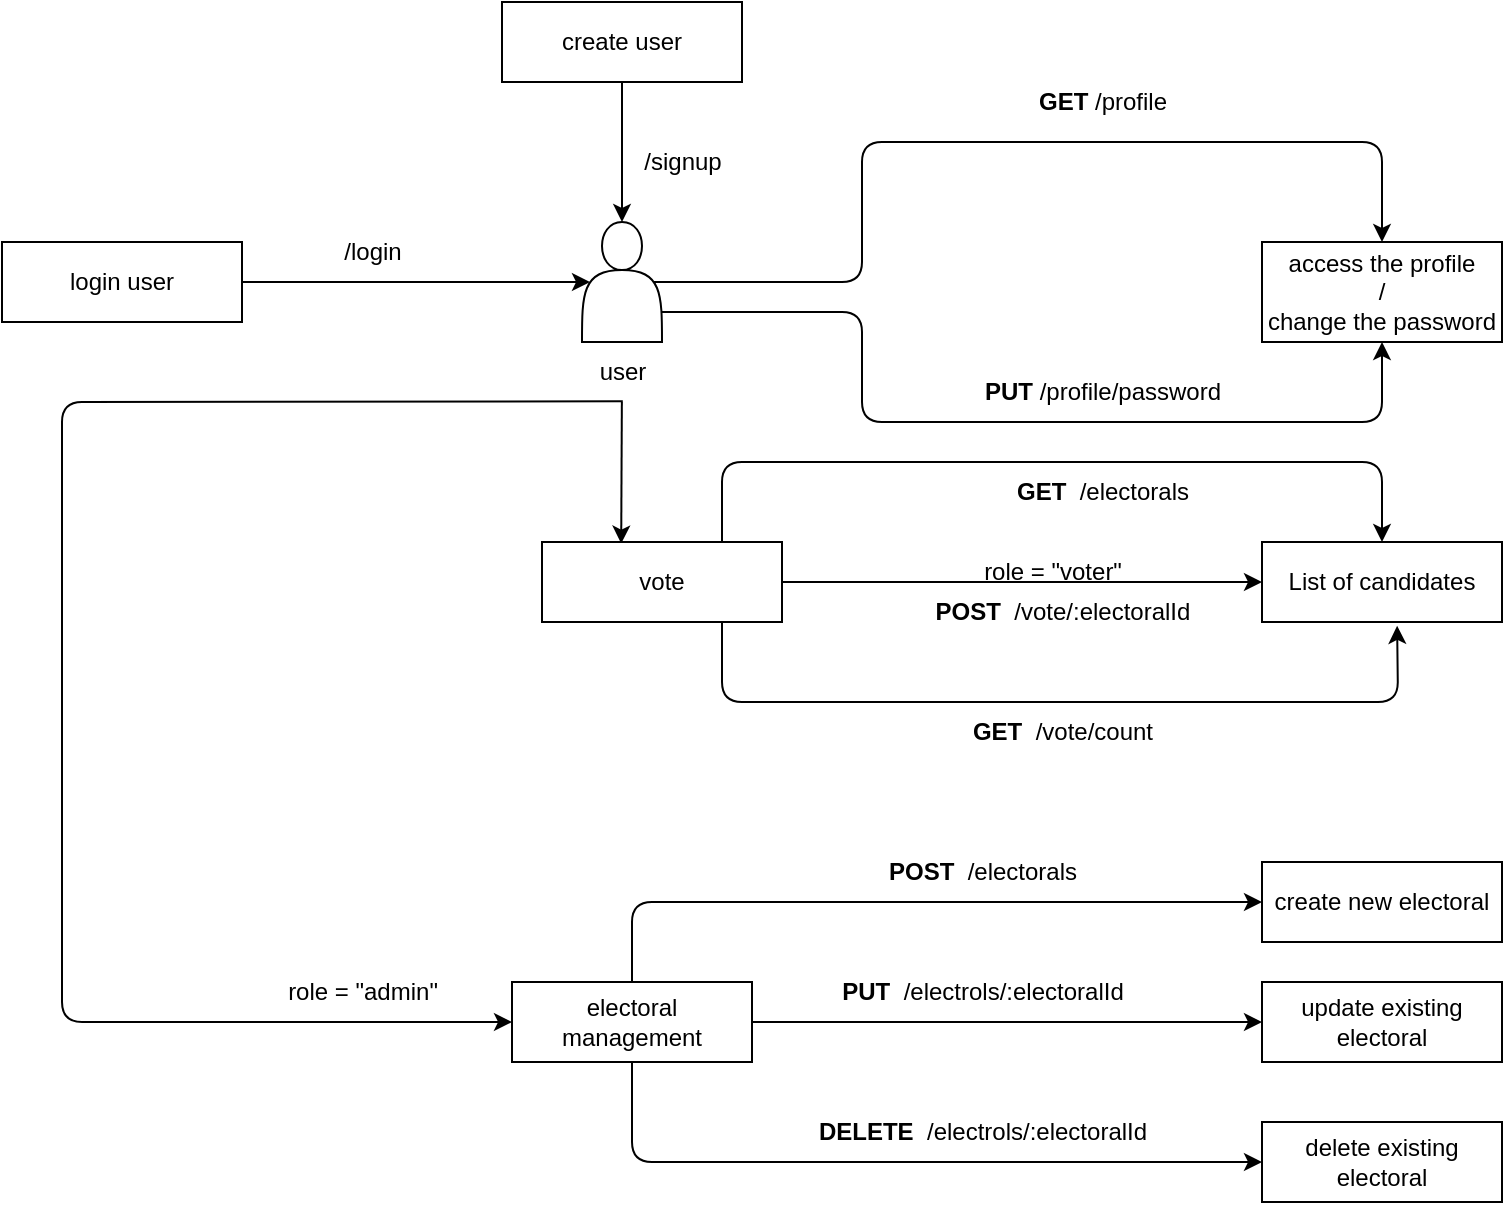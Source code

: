 <mxfile>
    <diagram id="h1gjajC3QV4kVjOn2N1Q" name="Page-1">
        <mxGraphModel dx="1002" dy="563" grid="1" gridSize="10" guides="1" tooltips="1" connect="1" arrows="1" fold="1" page="1" pageScale="1" pageWidth="850" pageHeight="1100" math="0" shadow="0">
            <root>
                <mxCell id="0"/>
                <mxCell id="1" parent="0"/>
                <mxCell id="5" style="edgeStyle=none;html=1;exitX=1;exitY=0.5;exitDx=0;exitDy=0;entryX=0.1;entryY=0.5;entryDx=0;entryDy=0;entryPerimeter=0;" edge="1" parent="1" source="2" target="3">
                    <mxGeometry relative="1" as="geometry"/>
                </mxCell>
                <mxCell id="2" value="login user" style="rounded=0;whiteSpace=wrap;html=1;" vertex="1" parent="1">
                    <mxGeometry x="50" y="130" width="120" height="40" as="geometry"/>
                </mxCell>
                <mxCell id="22" style="edgeStyle=none;html=1;exitX=0.9;exitY=0.5;exitDx=0;exitDy=0;exitPerimeter=0;entryX=0.5;entryY=0;entryDx=0;entryDy=0;" edge="1" parent="1" source="3" target="11">
                    <mxGeometry relative="1" as="geometry">
                        <Array as="points">
                            <mxPoint x="480" y="150"/>
                            <mxPoint x="480" y="80"/>
                            <mxPoint x="740" y="80"/>
                        </Array>
                    </mxGeometry>
                </mxCell>
                <mxCell id="23" style="edgeStyle=none;html=1;exitX=1;exitY=0.75;exitDx=0;exitDy=0;entryX=0.5;entryY=1;entryDx=0;entryDy=0;" edge="1" parent="1" source="3" target="11">
                    <mxGeometry relative="1" as="geometry">
                        <Array as="points">
                            <mxPoint x="480" y="165"/>
                            <mxPoint x="480" y="220"/>
                            <mxPoint x="740" y="220"/>
                        </Array>
                    </mxGeometry>
                </mxCell>
                <mxCell id="33" style="edgeStyle=none;html=1;exitX=0.508;exitY=0.987;exitDx=0;exitDy=0;entryX=0;entryY=0.5;entryDx=0;entryDy=0;exitPerimeter=0;" edge="1" parent="1" source="4" target="34">
                    <mxGeometry relative="1" as="geometry">
                        <mxPoint x="60" y="460" as="targetPoint"/>
                        <Array as="points">
                            <mxPoint x="80" y="210"/>
                            <mxPoint x="80" y="520"/>
                        </Array>
                    </mxGeometry>
                </mxCell>
                <mxCell id="3" value="" style="shape=actor;whiteSpace=wrap;html=1;" vertex="1" parent="1">
                    <mxGeometry x="340" y="120" width="40" height="60" as="geometry"/>
                </mxCell>
                <mxCell id="32" style="edgeStyle=none;html=1;entryX=0.33;entryY=0.02;entryDx=0;entryDy=0;entryPerimeter=0;" edge="1" parent="1" source="4" target="16">
                    <mxGeometry relative="1" as="geometry"/>
                </mxCell>
                <mxCell id="4" value="user" style="text;html=1;align=center;verticalAlign=middle;resizable=0;points=[];autosize=1;strokeColor=none;fillColor=none;" vertex="1" parent="1">
                    <mxGeometry x="335" y="180" width="50" height="30" as="geometry"/>
                </mxCell>
                <mxCell id="6" value="/login" style="text;html=1;align=center;verticalAlign=middle;resizable=0;points=[];autosize=1;strokeColor=none;fillColor=none;" vertex="1" parent="1">
                    <mxGeometry x="210" y="120" width="50" height="30" as="geometry"/>
                </mxCell>
                <mxCell id="8" style="edgeStyle=none;html=1;exitX=0.5;exitY=1;exitDx=0;exitDy=0;entryX=0.5;entryY=0;entryDx=0;entryDy=0;" edge="1" parent="1" source="7" target="3">
                    <mxGeometry relative="1" as="geometry"/>
                </mxCell>
                <mxCell id="7" value="create user" style="rounded=0;whiteSpace=wrap;html=1;" vertex="1" parent="1">
                    <mxGeometry x="300" y="10" width="120" height="40" as="geometry"/>
                </mxCell>
                <mxCell id="9" value="/signup" style="text;html=1;align=center;verticalAlign=middle;resizable=0;points=[];autosize=1;strokeColor=none;fillColor=none;" vertex="1" parent="1">
                    <mxGeometry x="360" y="75" width="60" height="30" as="geometry"/>
                </mxCell>
                <mxCell id="11" value="access the profile&lt;br&gt;/&lt;br&gt;change the password" style="rounded=0;whiteSpace=wrap;html=1;" vertex="1" parent="1">
                    <mxGeometry x="680" y="130" width="120" height="50" as="geometry"/>
                </mxCell>
                <mxCell id="14" value="&lt;b&gt;GET&lt;/b&gt; /profile" style="text;html=1;align=center;verticalAlign=middle;resizable=0;points=[];autosize=1;strokeColor=none;fillColor=none;" vertex="1" parent="1">
                    <mxGeometry x="555" y="45" width="90" height="30" as="geometry"/>
                </mxCell>
                <mxCell id="15" value="&lt;b&gt;PUT&lt;/b&gt;&amp;nbsp;/profile/password" style="text;html=1;align=center;verticalAlign=middle;resizable=0;points=[];autosize=1;strokeColor=none;fillColor=none;" vertex="1" parent="1">
                    <mxGeometry x="530" y="190" width="140" height="30" as="geometry"/>
                </mxCell>
                <mxCell id="20" style="edgeStyle=none;html=1;exitX=0.75;exitY=0;exitDx=0;exitDy=0;entryX=0.5;entryY=0;entryDx=0;entryDy=0;" edge="1" parent="1" source="16" target="19">
                    <mxGeometry relative="1" as="geometry">
                        <Array as="points">
                            <mxPoint x="410" y="240"/>
                            <mxPoint x="740" y="240"/>
                        </Array>
                    </mxGeometry>
                </mxCell>
                <mxCell id="21" style="edgeStyle=none;html=1;exitX=0.75;exitY=1;exitDx=0;exitDy=0;entryX=0.563;entryY=1.048;entryDx=0;entryDy=0;entryPerimeter=0;" edge="1" parent="1" source="16" target="19">
                    <mxGeometry relative="1" as="geometry">
                        <Array as="points">
                            <mxPoint x="410" y="360"/>
                            <mxPoint x="748" y="360"/>
                        </Array>
                    </mxGeometry>
                </mxCell>
                <mxCell id="29" style="edgeStyle=none;html=1;exitX=1;exitY=0.5;exitDx=0;exitDy=0;entryX=0;entryY=0.5;entryDx=0;entryDy=0;" edge="1" parent="1" source="16" target="19">
                    <mxGeometry relative="1" as="geometry"/>
                </mxCell>
                <mxCell id="16" value="vote" style="rounded=0;whiteSpace=wrap;html=1;" vertex="1" parent="1">
                    <mxGeometry x="320" y="280" width="120" height="40" as="geometry"/>
                </mxCell>
                <mxCell id="19" value="List of candidates" style="rounded=0;whiteSpace=wrap;html=1;" vertex="1" parent="1">
                    <mxGeometry x="680" y="280" width="120" height="40" as="geometry"/>
                </mxCell>
                <mxCell id="24" value="&lt;b&gt;GET&lt;/b&gt;&amp;nbsp; /electorals" style="text;html=1;align=center;verticalAlign=middle;resizable=0;points=[];autosize=1;strokeColor=none;fillColor=none;" vertex="1" parent="1">
                    <mxGeometry x="545" y="240" width="110" height="30" as="geometry"/>
                </mxCell>
                <mxCell id="25" value="&lt;b&gt;POST&amp;nbsp; &lt;/b&gt;/vote/:electoralId" style="text;html=1;align=center;verticalAlign=middle;resizable=0;points=[];autosize=1;strokeColor=none;fillColor=none;" vertex="1" parent="1">
                    <mxGeometry x="505" y="300" width="150" height="30" as="geometry"/>
                </mxCell>
                <mxCell id="28" value="role = &quot;voter&quot;" style="text;html=1;align=center;verticalAlign=middle;resizable=0;points=[];autosize=1;strokeColor=none;fillColor=none;" vertex="1" parent="1">
                    <mxGeometry x="530" y="280" width="90" height="30" as="geometry"/>
                </mxCell>
                <mxCell id="30" value="&lt;b&gt;GET&amp;nbsp; &lt;/b&gt;/vote/count" style="text;html=1;align=center;verticalAlign=middle;resizable=0;points=[];autosize=1;strokeColor=none;fillColor=none;" vertex="1" parent="1">
                    <mxGeometry x="525" y="360" width="110" height="30" as="geometry"/>
                </mxCell>
                <mxCell id="38" style="edgeStyle=none;html=1;entryX=0;entryY=0.5;entryDx=0;entryDy=0;exitX=0.5;exitY=0;exitDx=0;exitDy=0;" edge="1" parent="1" source="34" target="37">
                    <mxGeometry relative="1" as="geometry">
                        <Array as="points">
                            <mxPoint x="365" y="460"/>
                        </Array>
                    </mxGeometry>
                </mxCell>
                <mxCell id="39" style="edgeStyle=none;html=1;entryX=0;entryY=0.5;entryDx=0;entryDy=0;" edge="1" parent="1" source="34" target="36">
                    <mxGeometry relative="1" as="geometry"/>
                </mxCell>
                <mxCell id="40" style="edgeStyle=none;html=1;entryX=0;entryY=0.5;entryDx=0;entryDy=0;exitX=0.5;exitY=1;exitDx=0;exitDy=0;" edge="1" parent="1" source="34" target="35">
                    <mxGeometry relative="1" as="geometry">
                        <mxPoint x="365" y="540" as="sourcePoint"/>
                        <Array as="points">
                            <mxPoint x="365" y="590"/>
                        </Array>
                    </mxGeometry>
                </mxCell>
                <mxCell id="34" value="electoral management" style="rounded=0;whiteSpace=wrap;html=1;" vertex="1" parent="1">
                    <mxGeometry x="305" y="500" width="120" height="40" as="geometry"/>
                </mxCell>
                <mxCell id="35" value="delete existing electoral" style="rounded=0;whiteSpace=wrap;html=1;" vertex="1" parent="1">
                    <mxGeometry x="680" y="570" width="120" height="40" as="geometry"/>
                </mxCell>
                <mxCell id="36" value="update existing electoral" style="rounded=0;whiteSpace=wrap;html=1;" vertex="1" parent="1">
                    <mxGeometry x="680" y="500" width="120" height="40" as="geometry"/>
                </mxCell>
                <mxCell id="37" value="create new electoral" style="rounded=0;whiteSpace=wrap;html=1;" vertex="1" parent="1">
                    <mxGeometry x="680" y="440" width="120" height="40" as="geometry"/>
                </mxCell>
                <mxCell id="41" value="role = &quot;admin&quot;" style="text;html=1;align=center;verticalAlign=middle;resizable=0;points=[];autosize=1;strokeColor=none;fillColor=none;" vertex="1" parent="1">
                    <mxGeometry x="180" y="490" width="100" height="30" as="geometry"/>
                </mxCell>
                <mxCell id="42" value="&lt;b&gt;POST&amp;nbsp; &lt;/b&gt;/electorals" style="text;html=1;align=center;verticalAlign=middle;resizable=0;points=[];autosize=1;strokeColor=none;fillColor=none;" vertex="1" parent="1">
                    <mxGeometry x="480" y="430" width="120" height="30" as="geometry"/>
                </mxCell>
                <mxCell id="43" value="&lt;b&gt;PUT&amp;nbsp; &lt;/b&gt;/electrols/:electoralId" style="text;html=1;align=center;verticalAlign=middle;resizable=0;points=[];autosize=1;strokeColor=none;fillColor=none;" vertex="1" parent="1">
                    <mxGeometry x="460" y="490" width="160" height="30" as="geometry"/>
                </mxCell>
                <mxCell id="44" value="&lt;b&gt;DELETE&amp;nbsp;&amp;nbsp;&lt;/b&gt;/electrols/:electoralId" style="text;html=1;align=center;verticalAlign=middle;resizable=0;points=[];autosize=1;strokeColor=none;fillColor=none;" vertex="1" parent="1">
                    <mxGeometry x="445" y="560" width="190" height="30" as="geometry"/>
                </mxCell>
            </root>
        </mxGraphModel>
    </diagram>
</mxfile>